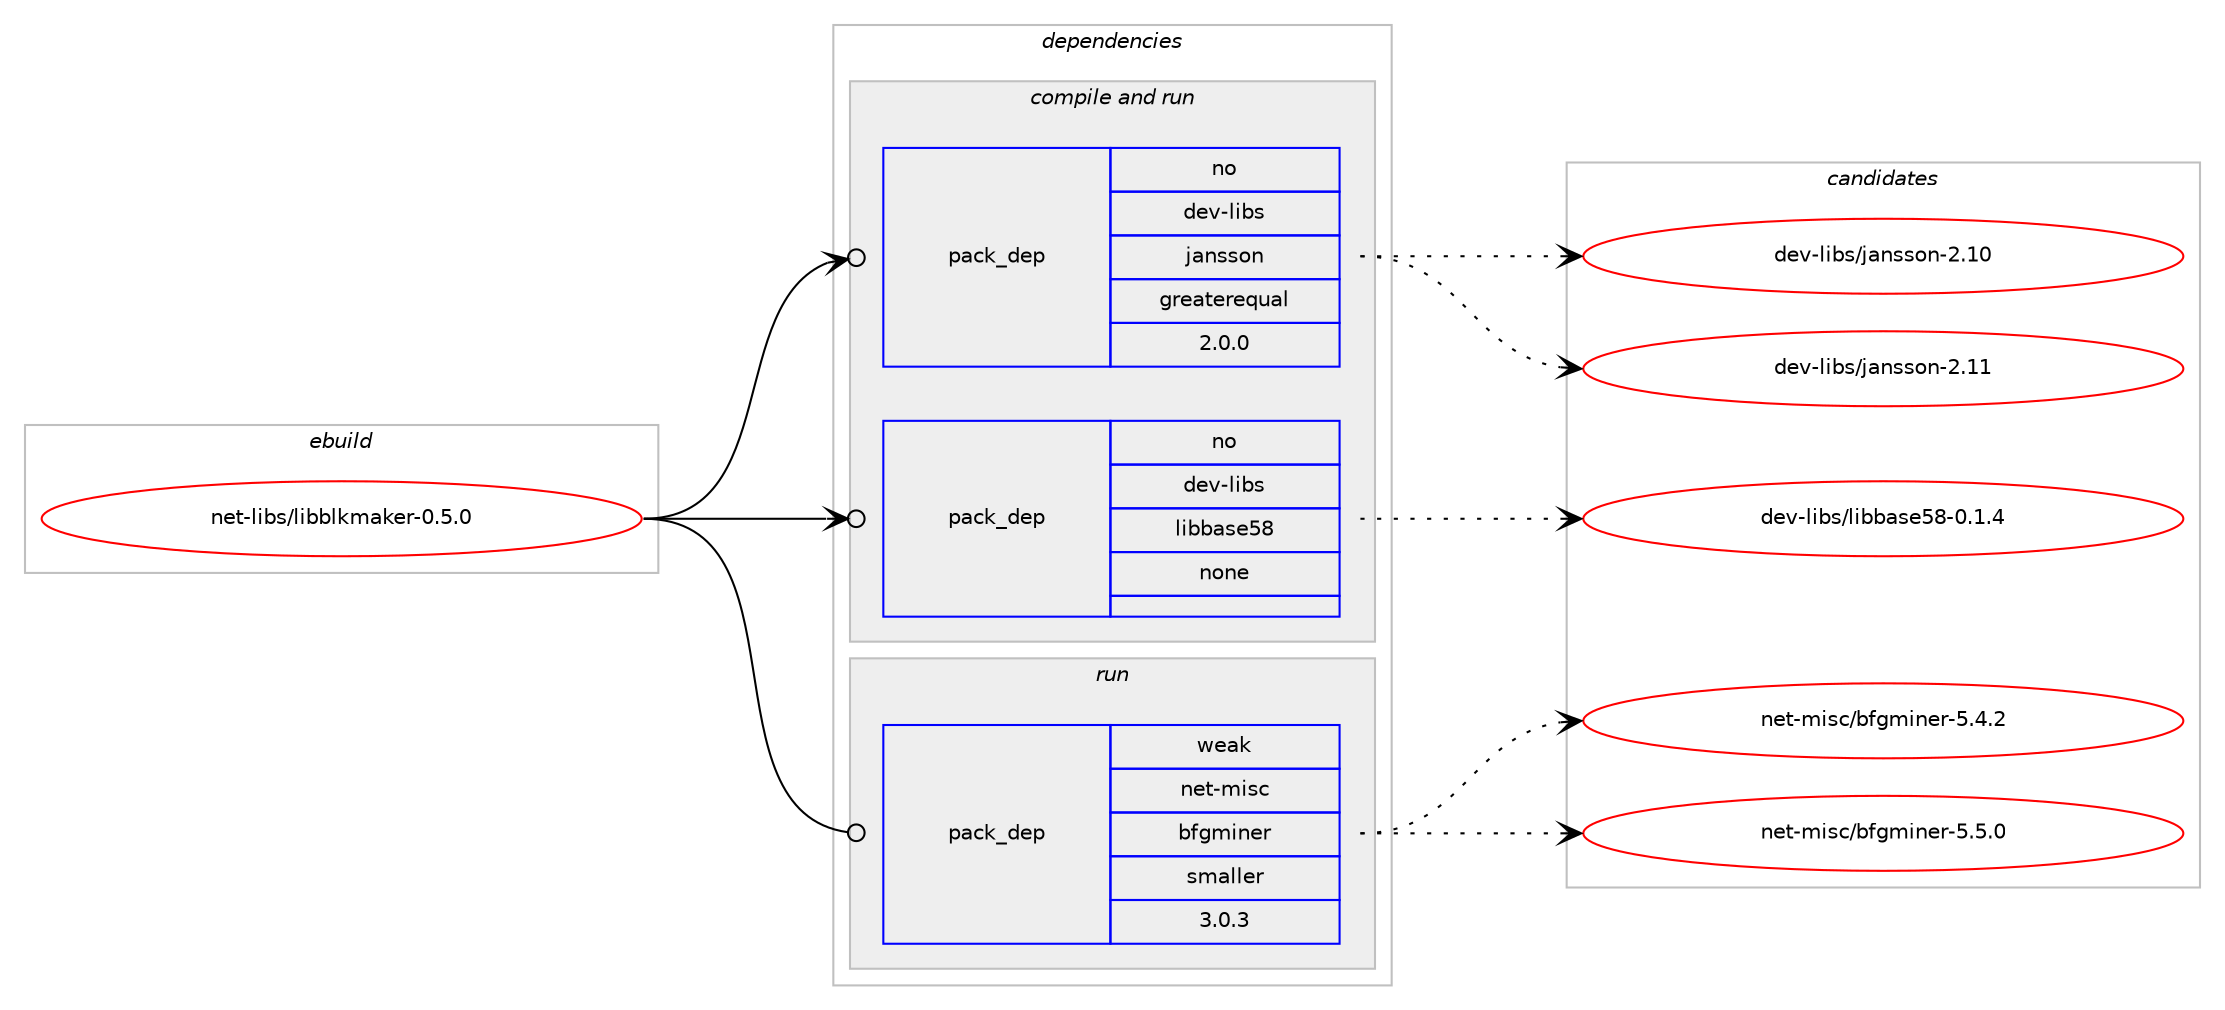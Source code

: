 digraph prolog {

# *************
# Graph options
# *************

newrank=true;
concentrate=true;
compound=true;
graph [rankdir=LR,fontname=Helvetica,fontsize=10,ranksep=1.5];#, ranksep=2.5, nodesep=0.2];
edge  [arrowhead=vee];
node  [fontname=Helvetica,fontsize=10];

# **********
# The ebuild
# **********

subgraph cluster_leftcol {
color=gray;
rank=same;
label=<<i>ebuild</i>>;
id [label="net-libs/libblkmaker-0.5.0", color=red, width=4, href="../net-libs/libblkmaker-0.5.0.svg"];
}

# ****************
# The dependencies
# ****************

subgraph cluster_midcol {
color=gray;
label=<<i>dependencies</i>>;
subgraph cluster_compile {
fillcolor="#eeeeee";
style=filled;
label=<<i>compile</i>>;
}
subgraph cluster_compileandrun {
fillcolor="#eeeeee";
style=filled;
label=<<i>compile and run</i>>;
subgraph pack224 {
dependency328 [label=<<TABLE BORDER="0" CELLBORDER="1" CELLSPACING="0" CELLPADDING="4" WIDTH="220"><TR><TD ROWSPAN="6" CELLPADDING="30">pack_dep</TD></TR><TR><TD WIDTH="110">no</TD></TR><TR><TD>dev-libs</TD></TR><TR><TD>jansson</TD></TR><TR><TD>greaterequal</TD></TR><TR><TD>2.0.0</TD></TR></TABLE>>, shape=none, color=blue];
}
id:e -> dependency328:w [weight=20,style="solid",arrowhead="odotvee"];
subgraph pack225 {
dependency329 [label=<<TABLE BORDER="0" CELLBORDER="1" CELLSPACING="0" CELLPADDING="4" WIDTH="220"><TR><TD ROWSPAN="6" CELLPADDING="30">pack_dep</TD></TR><TR><TD WIDTH="110">no</TD></TR><TR><TD>dev-libs</TD></TR><TR><TD>libbase58</TD></TR><TR><TD>none</TD></TR><TR><TD></TD></TR></TABLE>>, shape=none, color=blue];
}
id:e -> dependency329:w [weight=20,style="solid",arrowhead="odotvee"];
}
subgraph cluster_run {
fillcolor="#eeeeee";
style=filled;
label=<<i>run</i>>;
subgraph pack226 {
dependency330 [label=<<TABLE BORDER="0" CELLBORDER="1" CELLSPACING="0" CELLPADDING="4" WIDTH="220"><TR><TD ROWSPAN="6" CELLPADDING="30">pack_dep</TD></TR><TR><TD WIDTH="110">weak</TD></TR><TR><TD>net-misc</TD></TR><TR><TD>bfgminer</TD></TR><TR><TD>smaller</TD></TR><TR><TD>3.0.3</TD></TR></TABLE>>, shape=none, color=blue];
}
id:e -> dependency330:w [weight=20,style="solid",arrowhead="odot"];
}
}

# **************
# The candidates
# **************

subgraph cluster_choices {
rank=same;
color=gray;
label=<<i>candidates</i>>;

subgraph choice224 {
color=black;
nodesep=1;
choice100101118451081059811547106971101151151111104550464948 [label="dev-libs/jansson-2.10", color=red, width=4,href="../dev-libs/jansson-2.10.svg"];
choice100101118451081059811547106971101151151111104550464949 [label="dev-libs/jansson-2.11", color=red, width=4,href="../dev-libs/jansson-2.11.svg"];
dependency328:e -> choice100101118451081059811547106971101151151111104550464948:w [style=dotted,weight="100"];
dependency328:e -> choice100101118451081059811547106971101151151111104550464949:w [style=dotted,weight="100"];
}
subgraph choice225 {
color=black;
nodesep=1;
choice1001011184510810598115471081059898971151015356454846494652 [label="dev-libs/libbase58-0.1.4", color=red, width=4,href="../dev-libs/libbase58-0.1.4.svg"];
dependency329:e -> choice1001011184510810598115471081059898971151015356454846494652:w [style=dotted,weight="100"];
}
subgraph choice226 {
color=black;
nodesep=1;
choice11010111645109105115994798102103109105110101114455346524650 [label="net-misc/bfgminer-5.4.2", color=red, width=4,href="../net-misc/bfgminer-5.4.2.svg"];
choice11010111645109105115994798102103109105110101114455346534648 [label="net-misc/bfgminer-5.5.0", color=red, width=4,href="../net-misc/bfgminer-5.5.0.svg"];
dependency330:e -> choice11010111645109105115994798102103109105110101114455346524650:w [style=dotted,weight="100"];
dependency330:e -> choice11010111645109105115994798102103109105110101114455346534648:w [style=dotted,weight="100"];
}
}

}
